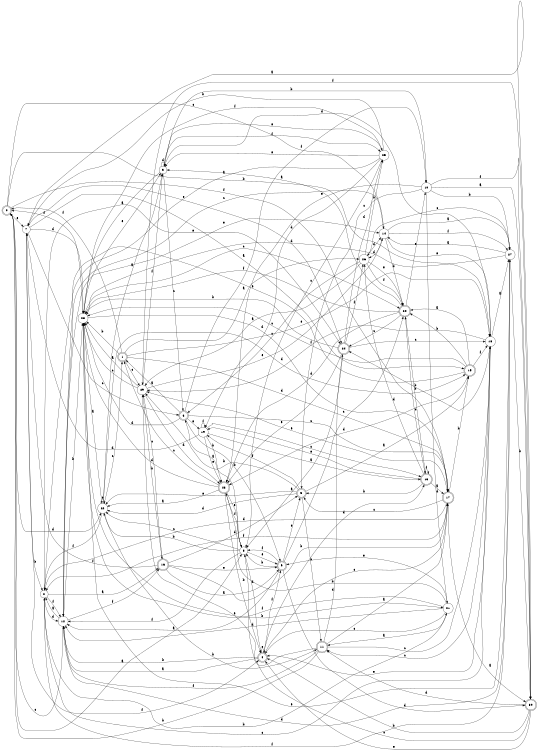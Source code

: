 digraph n25_7 {
__start0 [label="" shape="none"];

rankdir=LR;
size="8,5";

s0 [style="rounded,filled", color="black", fillcolor="white" shape="doublecircle", label="0"];
s1 [style="rounded,filled", color="black", fillcolor="white" shape="doublecircle", label="1"];
s2 [style="filled", color="black", fillcolor="white" shape="circle", label="2"];
s3 [style="filled", color="black", fillcolor="white" shape="circle", label="3"];
s4 [style="rounded,filled", color="black", fillcolor="white" shape="doublecircle", label="4"];
s5 [style="rounded,filled", color="black", fillcolor="white" shape="doublecircle", label="5"];
s6 [style="rounded,filled", color="black", fillcolor="white" shape="doublecircle", label="6"];
s7 [style="filled", color="black", fillcolor="white" shape="circle", label="7"];
s8 [style="filled", color="black", fillcolor="white" shape="circle", label="8"];
s9 [style="rounded,filled", color="black", fillcolor="white" shape="doublecircle", label="9"];
s10 [style="filled", color="black", fillcolor="white" shape="circle", label="10"];
s11 [style="rounded,filled", color="black", fillcolor="white" shape="doublecircle", label="11"];
s12 [style="filled", color="black", fillcolor="white" shape="circle", label="12"];
s13 [style="rounded,filled", color="black", fillcolor="white" shape="doublecircle", label="13"];
s14 [style="filled", color="black", fillcolor="white" shape="circle", label="14"];
s15 [style="rounded,filled", color="black", fillcolor="white" shape="doublecircle", label="15"];
s16 [style="rounded,filled", color="black", fillcolor="white" shape="doublecircle", label="16"];
s17 [style="rounded,filled", color="black", fillcolor="white" shape="doublecircle", label="17"];
s18 [style="filled", color="black", fillcolor="white" shape="circle", label="18"];
s19 [style="filled", color="black", fillcolor="white" shape="circle", label="19"];
s20 [style="rounded,filled", color="black", fillcolor="white" shape="doublecircle", label="20"];
s21 [style="filled", color="black", fillcolor="white" shape="circle", label="21"];
s22 [style="filled", color="black", fillcolor="white" shape="circle", label="22"];
s23 [style="rounded,filled", color="black", fillcolor="white" shape="doublecircle", label="23"];
s24 [style="rounded,filled", color="black", fillcolor="white" shape="doublecircle", label="24"];
s25 [style="filled", color="black", fillcolor="white" shape="circle", label="25"];
s26 [style="filled", color="black", fillcolor="white" shape="circle", label="26"];
s27 [style="filled", color="black", fillcolor="white" shape="circle", label="27"];
s28 [style="filled", color="black", fillcolor="white" shape="circle", label="28"];
s29 [style="filled", color="black", fillcolor="white" shape="circle", label="29"];
s30 [style="rounded,filled", color="black", fillcolor="white" shape="doublecircle", label="30"];
s0 -> s8 [label="a"];
s0 -> s18 [label="b"];
s0 -> s14 [label="c"];
s0 -> s22 [label="d"];
s0 -> s7 [label="e"];
s0 -> s17 [label="f"];
s1 -> s26 [label="a"];
s1 -> s28 [label="b"];
s1 -> s29 [label="c"];
s1 -> s17 [label="d"];
s1 -> s18 [label="e"];
s1 -> s0 [label="f"];
s2 -> s16 [label="a"];
s2 -> s21 [label="b"];
s2 -> s18 [label="c"];
s2 -> s12 [label="d"];
s2 -> s24 [label="e"];
s2 -> s12 [label="f"];
s3 -> s28 [label="a"];
s3 -> s10 [label="b"];
s3 -> s6 [label="c"];
s3 -> s3 [label="d"];
s3 -> s25 [label="e"];
s3 -> s25 [label="f"];
s4 -> s12 [label="a"];
s4 -> s12 [label="b"];
s4 -> s17 [label="c"];
s4 -> s13 [label="d"];
s4 -> s4 [label="e"];
s4 -> s9 [label="f"];
s5 -> s15 [label="a"];
s5 -> s29 [label="b"];
s5 -> s11 [label="c"];
s5 -> s22 [label="d"];
s5 -> s22 [label="e"];
s5 -> s19 [label="f"];
s6 -> s1 [label="a"];
s6 -> s9 [label="b"];
s6 -> s17 [label="c"];
s6 -> s28 [label="d"];
s6 -> s19 [label="e"];
s6 -> s10 [label="f"];
s7 -> s15 [label="a"];
s7 -> s2 [label="b"];
s7 -> s6 [label="c"];
s7 -> s28 [label="d"];
s7 -> s24 [label="e"];
s7 -> s4 [label="f"];
s8 -> s6 [label="a"];
s8 -> s22 [label="b"];
s8 -> s22 [label="c"];
s8 -> s4 [label="d"];
s8 -> s9 [label="e"];
s8 -> s12 [label="f"];
s9 -> s12 [label="a"];
s9 -> s8 [label="b"];
s9 -> s20 [label="c"];
s9 -> s30 [label="d"];
s9 -> s5 [label="e"];
s9 -> s8 [label="f"];
s10 -> s30 [label="a"];
s10 -> s27 [label="b"];
s10 -> s5 [label="c"];
s10 -> s21 [label="d"];
s10 -> s23 [label="e"];
s10 -> s30 [label="f"];
s11 -> s17 [label="a"];
s11 -> s0 [label="b"];
s11 -> s18 [label="c"];
s11 -> s24 [label="d"];
s11 -> s29 [label="e"];
s11 -> s12 [label="f"];
s12 -> s2 [label="a"];
s12 -> s28 [label="b"];
s12 -> s0 [label="c"];
s12 -> s27 [label="d"];
s12 -> s14 [label="e"];
s12 -> s16 [label="f"];
s13 -> s17 [label="a"];
s13 -> s5 [label="b"];
s13 -> s20 [label="c"];
s13 -> s26 [label="d"];
s13 -> s19 [label="e"];
s13 -> s13 [label="f"];
s14 -> s27 [label="a"];
s14 -> s20 [label="b"];
s14 -> s12 [label="c"];
s14 -> s26 [label="d"];
s14 -> s18 [label="e"];
s14 -> s27 [label="f"];
s15 -> s20 [label="a"];
s15 -> s20 [label="b"];
s15 -> s28 [label="c"];
s15 -> s23 [label="d"];
s15 -> s2 [label="e"];
s15 -> s18 [label="f"];
s16 -> s9 [label="a"];
s16 -> s17 [label="b"];
s16 -> s29 [label="c"];
s16 -> s5 [label="d"];
s16 -> s9 [label="e"];
s16 -> s7 [label="f"];
s17 -> s30 [label="a"];
s17 -> s15 [label="b"];
s17 -> s5 [label="c"];
s17 -> s2 [label="d"];
s17 -> s29 [label="e"];
s17 -> s2 [label="f"];
s18 -> s27 [label="a"];
s18 -> s24 [label="b"];
s18 -> s11 [label="c"];
s18 -> s3 [label="d"];
s18 -> s4 [label="e"];
s18 -> s29 [label="f"];
s19 -> s13 [label="a"];
s19 -> s23 [label="b"];
s19 -> s13 [label="c"];
s19 -> s7 [label="d"];
s19 -> s23 [label="e"];
s19 -> s19 [label="f"];
s20 -> s3 [label="a"];
s20 -> s13 [label="b"];
s20 -> s24 [label="c"];
s20 -> s23 [label="d"];
s20 -> s10 [label="e"];
s20 -> s28 [label="f"];
s21 -> s11 [label="a"];
s21 -> s23 [label="b"];
s21 -> s4 [label="c"];
s21 -> s12 [label="d"];
s21 -> s9 [label="e"];
s21 -> s28 [label="f"];
s22 -> s3 [label="a"];
s22 -> s11 [label="b"];
s22 -> s1 [label="c"];
s22 -> s15 [label="d"];
s22 -> s22 [label="e"];
s22 -> s2 [label="f"];
s23 -> s22 [label="a"];
s23 -> s4 [label="b"];
s23 -> s1 [label="c"];
s23 -> s28 [label="d"];
s23 -> s8 [label="e"];
s23 -> s8 [label="f"];
s24 -> s8 [label="a"];
s24 -> s28 [label="b"];
s24 -> s18 [label="c"];
s24 -> s25 [label="d"];
s24 -> s23 [label="e"];
s24 -> s26 [label="f"];
s25 -> s12 [label="a"];
s25 -> s7 [label="b"];
s25 -> s8 [label="c"];
s25 -> s19 [label="d"];
s25 -> s3 [label="e"];
s25 -> s28 [label="f"];
s26 -> s29 [label="a"];
s26 -> s25 [label="b"];
s26 -> s6 [label="c"];
s26 -> s14 [label="d"];
s26 -> s20 [label="e"];
s26 -> s20 [label="f"];
s27 -> s14 [label="a"];
s27 -> s30 [label="b"];
s27 -> s26 [label="c"];
s27 -> s28 [label="d"];
s27 -> s28 [label="e"];
s27 -> s2 [label="f"];
s28 -> s22 [label="a"];
s28 -> s21 [label="b"];
s28 -> s20 [label="c"];
s28 -> s17 [label="d"];
s28 -> s3 [label="e"];
s28 -> s0 [label="f"];
s29 -> s28 [label="a"];
s29 -> s16 [label="b"];
s29 -> s28 [label="c"];
s29 -> s23 [label="d"];
s29 -> s14 [label="e"];
s29 -> s3 [label="f"];
s30 -> s7 [label="a"];
s30 -> s4 [label="b"];
s30 -> s8 [label="c"];
s30 -> s11 [label="d"];
s30 -> s4 [label="e"];
s30 -> s29 [label="f"];

}